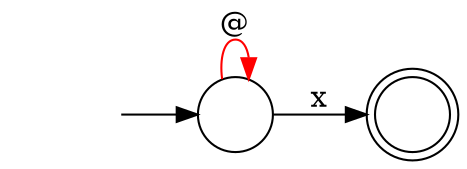 digraph Automaton {
  rankdir = LR;
  0 [shape=circle,label=""];
  initial [shape=plaintext,label=""];
  initial -> 0
  0 -> 0 [label="@",color=red]
  0 -> 1 [label="x"]
  1 [shape=doublecircle,label=""];
}
